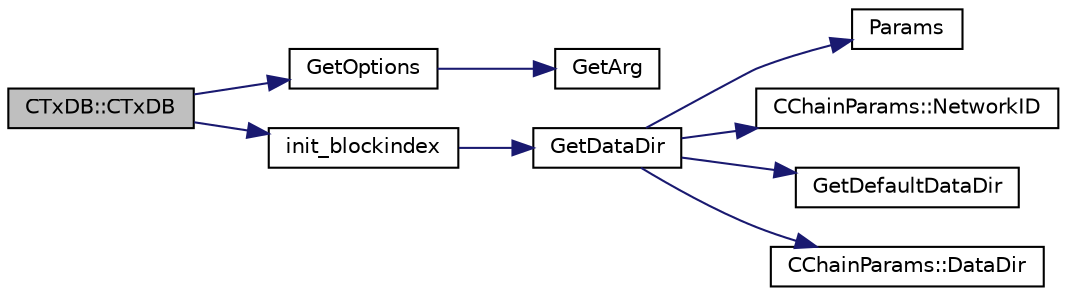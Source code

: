 digraph "CTxDB::CTxDB"
{
  edge [fontname="Helvetica",fontsize="10",labelfontname="Helvetica",labelfontsize="10"];
  node [fontname="Helvetica",fontsize="10",shape=record];
  rankdir="LR";
  Node0 [label="CTxDB::CTxDB",height=0.2,width=0.4,color="black", fillcolor="grey75", style="filled", fontcolor="black"];
  Node0 -> Node1 [color="midnightblue",fontsize="10",style="solid",fontname="Helvetica"];
  Node1 [label="GetOptions",height=0.2,width=0.4,color="black", fillcolor="white", style="filled",URL="$dc/d9c/txdb-leveldb_8cpp.html#a3a25f8cac1c849c90f042c5942d77e6d"];
  Node1 -> Node2 [color="midnightblue",fontsize="10",style="solid",fontname="Helvetica"];
  Node2 [label="GetArg",height=0.2,width=0.4,color="black", fillcolor="white", style="filled",URL="$df/d2d/util_8cpp.html#a24f685720bf40370e5bd2a192ad50cd8",tooltip="Return string argument or default value. "];
  Node0 -> Node3 [color="midnightblue",fontsize="10",style="solid",fontname="Helvetica"];
  Node3 [label="init_blockindex",height=0.2,width=0.4,color="black", fillcolor="white", style="filled",URL="$dc/d9c/txdb-leveldb_8cpp.html#a9a8c309c31bb9f6feadef44982002926"];
  Node3 -> Node4 [color="midnightblue",fontsize="10",style="solid",fontname="Helvetica"];
  Node4 [label="GetDataDir",height=0.2,width=0.4,color="black", fillcolor="white", style="filled",URL="$df/d2d/util_8cpp.html#ab83866a054745d4b30a3948a1b44beba"];
  Node4 -> Node5 [color="midnightblue",fontsize="10",style="solid",fontname="Helvetica"];
  Node5 [label="Params",height=0.2,width=0.4,color="black", fillcolor="white", style="filled",URL="$df/dbf/chainparams_8cpp.html#ace5c5b706d71a324a417dd2db394fd4a",tooltip="Return the currently selected parameters. "];
  Node4 -> Node6 [color="midnightblue",fontsize="10",style="solid",fontname="Helvetica"];
  Node6 [label="CChainParams::NetworkID",height=0.2,width=0.4,color="black", fillcolor="white", style="filled",URL="$d1/d4f/class_c_chain_params.html#a90dc493ec0c0325c98c3ac06eb99862b"];
  Node4 -> Node7 [color="midnightblue",fontsize="10",style="solid",fontname="Helvetica"];
  Node7 [label="GetDefaultDataDir",height=0.2,width=0.4,color="black", fillcolor="white", style="filled",URL="$df/d2d/util_8cpp.html#ab272995de020a3bcbf743be630e485c6"];
  Node4 -> Node8 [color="midnightblue",fontsize="10",style="solid",fontname="Helvetica"];
  Node8 [label="CChainParams::DataDir",height=0.2,width=0.4,color="black", fillcolor="white", style="filled",URL="$d1/d4f/class_c_chain_params.html#a959488b5d8e6fe62857940b831d73a78"];
}
